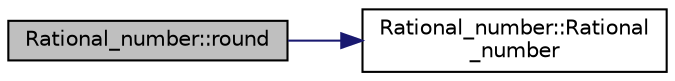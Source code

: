digraph "Rational_number::round"
{
 // LATEX_PDF_SIZE
  edge [fontname="Helvetica",fontsize="10",labelfontname="Helvetica",labelfontsize="10"];
  node [fontname="Helvetica",fontsize="10",shape=record];
  rankdir="LR";
  Node1 [label="Rational_number::round",height=0.2,width=0.4,color="black", fillcolor="grey75", style="filled", fontcolor="black",tooltip="Get round of this Rational_number."];
  Node1 -> Node2 [color="midnightblue",fontsize="10",style="solid",fontname="Helvetica"];
  Node2 [label="Rational_number::Rational\l_number",height=0.2,width=0.4,color="black", fillcolor="white", style="filled",URL="$classRational__number.html#a64a97e56017305272df21f41fcd14a96",tooltip="Default constructor."];
}
